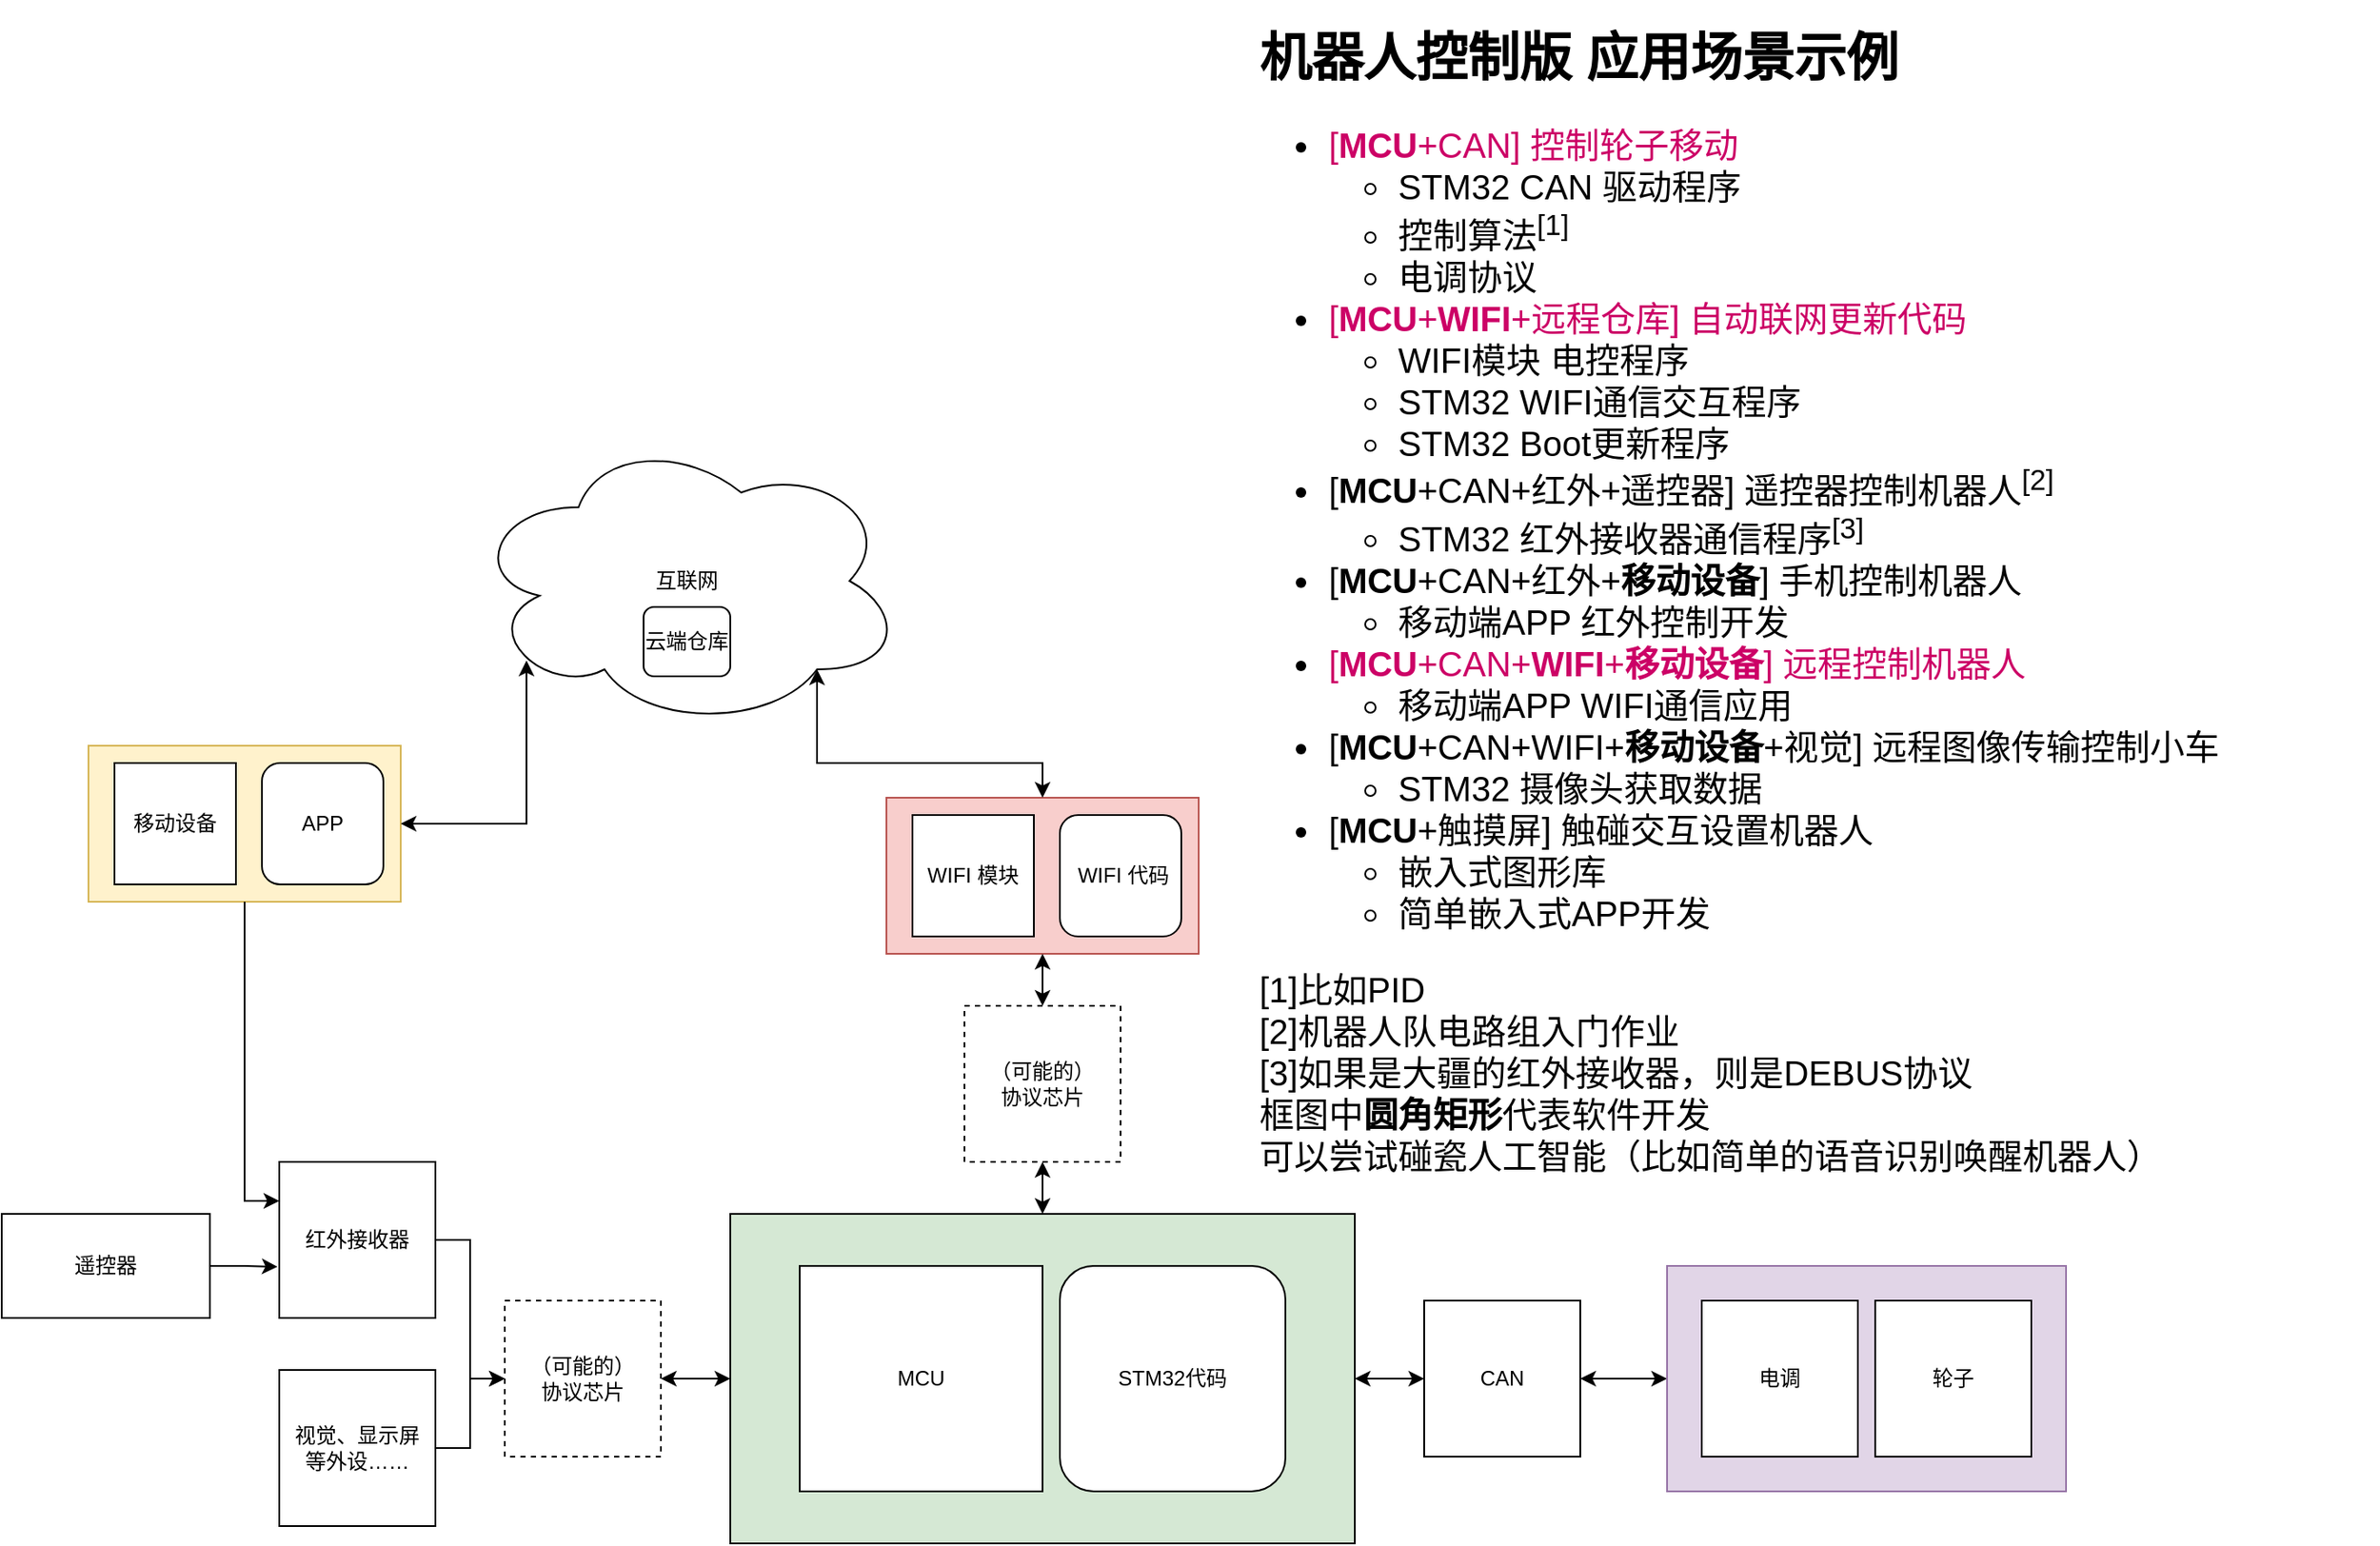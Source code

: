 <mxfile version="21.1.2" type="device">
  <diagram name="Page-1" id="pfcniJRLq6g_gprmVm_X">
    <mxGraphModel dx="2950" dy="2370" grid="1" gridSize="10" guides="1" tooltips="1" connect="1" arrows="1" fold="1" page="1" pageScale="1" pageWidth="850" pageHeight="1100" math="0" shadow="0">
      <root>
        <mxCell id="0" />
        <mxCell id="1" parent="0" />
        <mxCell id="XPb6b2bPDCDjQBKjdTwz-32" style="edgeStyle=orthogonalEdgeStyle;rounded=0;orthogonalLoop=1;jettySize=auto;html=1;exitX=0;exitY=0.5;exitDx=0;exitDy=0;entryX=1;entryY=0.5;entryDx=0;entryDy=0;startArrow=classic;startFill=1;" parent="1" source="XPb6b2bPDCDjQBKjdTwz-12" target="XPb6b2bPDCDjQBKjdTwz-5" edge="1">
          <mxGeometry relative="1" as="geometry" />
        </mxCell>
        <mxCell id="XPb6b2bPDCDjQBKjdTwz-33" style="edgeStyle=orthogonalEdgeStyle;rounded=0;orthogonalLoop=1;jettySize=auto;html=1;entryX=0;entryY=0.5;entryDx=0;entryDy=0;startArrow=classic;startFill=1;" parent="1" source="XPb6b2bPDCDjQBKjdTwz-12" target="XPb6b2bPDCDjQBKjdTwz-19" edge="1">
          <mxGeometry relative="1" as="geometry" />
        </mxCell>
        <mxCell id="XPb6b2bPDCDjQBKjdTwz-12" value="CAN" style="whiteSpace=wrap;html=1;aspect=fixed;" parent="1" vertex="1">
          <mxGeometry x="500" y="400" width="90" height="90" as="geometry" />
        </mxCell>
        <mxCell id="1EyvT61QuPQEyxA0M2qB-9" style="edgeStyle=orthogonalEdgeStyle;rounded=0;orthogonalLoop=1;jettySize=auto;html=1;entryX=1;entryY=0.5;entryDx=0;entryDy=0;startArrow=classic;startFill=1;endArrow=none;endFill=0;" edge="1" parent="1" source="XPb6b2bPDCDjQBKjdTwz-13" target="XPb6b2bPDCDjQBKjdTwz-21">
          <mxGeometry relative="1" as="geometry" />
        </mxCell>
        <mxCell id="XPb6b2bPDCDjQBKjdTwz-13" value="（可能的）&lt;br&gt;协议芯片" style="whiteSpace=wrap;html=1;aspect=fixed;dashed=1;" parent="1" vertex="1">
          <mxGeometry x="-30" y="400" width="90" height="90" as="geometry" />
        </mxCell>
        <mxCell id="XPb6b2bPDCDjQBKjdTwz-20" value="" style="group" parent="1" vertex="1" connectable="0">
          <mxGeometry x="640" y="380" width="230" height="130" as="geometry" />
        </mxCell>
        <mxCell id="XPb6b2bPDCDjQBKjdTwz-19" value="" style="rounded=0;whiteSpace=wrap;html=1;fillColor=#e1d5e7;strokeColor=#9673a6;" parent="XPb6b2bPDCDjQBKjdTwz-20" vertex="1">
          <mxGeometry width="230" height="130" as="geometry" />
        </mxCell>
        <mxCell id="XPb6b2bPDCDjQBKjdTwz-14" value="电调" style="whiteSpace=wrap;html=1;aspect=fixed;" parent="XPb6b2bPDCDjQBKjdTwz-20" vertex="1">
          <mxGeometry x="20" y="20" width="90" height="90" as="geometry" />
        </mxCell>
        <mxCell id="XPb6b2bPDCDjQBKjdTwz-15" value="轮子" style="whiteSpace=wrap;html=1;aspect=fixed;" parent="XPb6b2bPDCDjQBKjdTwz-20" vertex="1">
          <mxGeometry x="120" y="20" width="90" height="90" as="geometry" />
        </mxCell>
        <mxCell id="XPb6b2bPDCDjQBKjdTwz-21" value="红外接收器" style="whiteSpace=wrap;html=1;aspect=fixed;" parent="1" vertex="1">
          <mxGeometry x="-160" y="320" width="90" height="90" as="geometry" />
        </mxCell>
        <mxCell id="XPb6b2bPDCDjQBKjdTwz-22" value="" style="group" parent="1" vertex="1" connectable="0">
          <mxGeometry x="100" y="350" width="360" height="190" as="geometry" />
        </mxCell>
        <mxCell id="XPb6b2bPDCDjQBKjdTwz-11" value="" style="group;fillColor=#d5e8d4;strokeColor=#82b366;fillStyle=solid;container=0;" parent="XPb6b2bPDCDjQBKjdTwz-22" vertex="1" connectable="0">
          <mxGeometry width="360" height="190" as="geometry" />
        </mxCell>
        <mxCell id="XPb6b2bPDCDjQBKjdTwz-1" value="MCU" style="rounded=0;whiteSpace=wrap;html=1;shadow=0;glass=0;" parent="XPb6b2bPDCDjQBKjdTwz-22" vertex="1">
          <mxGeometry x="40" y="30" width="140" height="130" as="geometry" />
        </mxCell>
        <mxCell id="XPb6b2bPDCDjQBKjdTwz-5" value="" style="rounded=0;whiteSpace=wrap;html=1;fillStyle=auto;fillColor=none;" parent="XPb6b2bPDCDjQBKjdTwz-22" vertex="1">
          <mxGeometry width="360" height="190" as="geometry" />
        </mxCell>
        <mxCell id="XPb6b2bPDCDjQBKjdTwz-4" value="STM32代码" style="whiteSpace=wrap;html=1;aspect=fixed;rounded=1;" parent="XPb6b2bPDCDjQBKjdTwz-22" vertex="1">
          <mxGeometry x="190" y="30" width="130" height="130" as="geometry" />
        </mxCell>
        <mxCell id="XPb6b2bPDCDjQBKjdTwz-25" value="" style="group" parent="1" vertex="1" connectable="0">
          <mxGeometry x="190" y="110" width="180" height="90" as="geometry" />
        </mxCell>
        <mxCell id="XPb6b2bPDCDjQBKjdTwz-9" value="" style="rounded=0;whiteSpace=wrap;html=1;fillColor=#f8cecc;container=0;strokeColor=#b85450;fillStyle=solid;gradientColor=none;" parent="XPb6b2bPDCDjQBKjdTwz-25" vertex="1">
          <mxGeometry width="180" height="90" as="geometry" />
        </mxCell>
        <mxCell id="XPb6b2bPDCDjQBKjdTwz-2" value="WIFI 模块" style="whiteSpace=wrap;html=1;aspect=fixed;container=0;" parent="XPb6b2bPDCDjQBKjdTwz-25" vertex="1">
          <mxGeometry x="15" y="10" width="70" height="70" as="geometry" />
        </mxCell>
        <mxCell id="XPb6b2bPDCDjQBKjdTwz-8" value="&amp;nbsp;WIFI 代码" style="whiteSpace=wrap;html=1;aspect=fixed;container=0;rounded=1;" parent="XPb6b2bPDCDjQBKjdTwz-25" vertex="1">
          <mxGeometry x="100" y="10" width="70" height="70" as="geometry" />
        </mxCell>
        <mxCell id="XPb6b2bPDCDjQBKjdTwz-26" value="" style="group" parent="1" vertex="1" connectable="0">
          <mxGeometry x="-270" y="80" width="180" height="90" as="geometry" />
        </mxCell>
        <mxCell id="XPb6b2bPDCDjQBKjdTwz-16" value="" style="rounded=0;whiteSpace=wrap;html=1;fillColor=#fff2cc;container=0;strokeColor=#d6b656;fillStyle=solid;" parent="XPb6b2bPDCDjQBKjdTwz-26" vertex="1">
          <mxGeometry width="180" height="90" as="geometry" />
        </mxCell>
        <mxCell id="XPb6b2bPDCDjQBKjdTwz-17" value="移动设备" style="whiteSpace=wrap;html=1;aspect=fixed;container=0;" parent="XPb6b2bPDCDjQBKjdTwz-26" vertex="1">
          <mxGeometry x="15" y="10" width="70" height="70" as="geometry" />
        </mxCell>
        <mxCell id="XPb6b2bPDCDjQBKjdTwz-18" value="APP" style="whiteSpace=wrap;html=1;aspect=fixed;container=0;rounded=1;" parent="XPb6b2bPDCDjQBKjdTwz-26" vertex="1">
          <mxGeometry x="100" y="10" width="70" height="70" as="geometry" />
        </mxCell>
        <mxCell id="XPb6b2bPDCDjQBKjdTwz-34" style="edgeStyle=orthogonalEdgeStyle;rounded=0;orthogonalLoop=1;jettySize=auto;html=1;entryX=1;entryY=0.5;entryDx=0;entryDy=0;startArrow=classic;startFill=1;" parent="1" source="XPb6b2bPDCDjQBKjdTwz-5" target="XPb6b2bPDCDjQBKjdTwz-13" edge="1">
          <mxGeometry relative="1" as="geometry" />
        </mxCell>
        <mxCell id="1EyvT61QuPQEyxA0M2qB-2" style="edgeStyle=orthogonalEdgeStyle;rounded=0;orthogonalLoop=1;jettySize=auto;html=1;entryX=0.5;entryY=0;entryDx=0;entryDy=0;startArrow=classic;startFill=1;" edge="1" parent="1" source="1EyvT61QuPQEyxA0M2qB-1" target="XPb6b2bPDCDjQBKjdTwz-5">
          <mxGeometry relative="1" as="geometry" />
        </mxCell>
        <mxCell id="1EyvT61QuPQEyxA0M2qB-1" value="（可能的）&lt;br&gt;协议芯片" style="whiteSpace=wrap;html=1;aspect=fixed;dashed=1;" vertex="1" parent="1">
          <mxGeometry x="235" y="230" width="90" height="90" as="geometry" />
        </mxCell>
        <mxCell id="1EyvT61QuPQEyxA0M2qB-3" style="edgeStyle=orthogonalEdgeStyle;rounded=0;orthogonalLoop=1;jettySize=auto;html=1;entryX=0.5;entryY=0;entryDx=0;entryDy=0;startArrow=classic;startFill=1;" edge="1" parent="1" source="XPb6b2bPDCDjQBKjdTwz-9" target="1EyvT61QuPQEyxA0M2qB-1">
          <mxGeometry relative="1" as="geometry" />
        </mxCell>
        <mxCell id="1EyvT61QuPQEyxA0M2qB-4" value="互联网" style="ellipse;shape=cloud;whiteSpace=wrap;html=1;" vertex="1" parent="1">
          <mxGeometry x="-50" y="-100" width="250" height="170" as="geometry" />
        </mxCell>
        <mxCell id="1EyvT61QuPQEyxA0M2qB-10" value="云端仓库" style="rounded=1;whiteSpace=wrap;html=1;" vertex="1" parent="1">
          <mxGeometry x="50" width="50" height="40" as="geometry" />
        </mxCell>
        <mxCell id="1EyvT61QuPQEyxA0M2qB-11" style="edgeStyle=orthogonalEdgeStyle;rounded=0;orthogonalLoop=1;jettySize=auto;html=1;entryX=0.13;entryY=0.77;entryDx=0;entryDy=0;entryPerimeter=0;startArrow=classic;startFill=1;" edge="1" parent="1" source="XPb6b2bPDCDjQBKjdTwz-16" target="1EyvT61QuPQEyxA0M2qB-4">
          <mxGeometry relative="1" as="geometry" />
        </mxCell>
        <mxCell id="1EyvT61QuPQEyxA0M2qB-12" style="edgeStyle=orthogonalEdgeStyle;rounded=0;orthogonalLoop=1;jettySize=auto;html=1;entryX=0.8;entryY=0.8;entryDx=0;entryDy=0;entryPerimeter=0;startArrow=classic;startFill=1;" edge="1" parent="1" source="XPb6b2bPDCDjQBKjdTwz-9" target="1EyvT61QuPQEyxA0M2qB-4">
          <mxGeometry relative="1" as="geometry" />
        </mxCell>
        <mxCell id="1EyvT61QuPQEyxA0M2qB-15" style="edgeStyle=orthogonalEdgeStyle;rounded=0;orthogonalLoop=1;jettySize=auto;html=1;entryX=0;entryY=0.25;entryDx=0;entryDy=0;" edge="1" parent="1" source="XPb6b2bPDCDjQBKjdTwz-16" target="XPb6b2bPDCDjQBKjdTwz-21">
          <mxGeometry relative="1" as="geometry" />
        </mxCell>
        <mxCell id="1EyvT61QuPQEyxA0M2qB-17" style="edgeStyle=orthogonalEdgeStyle;rounded=0;orthogonalLoop=1;jettySize=auto;html=1;entryX=-0.011;entryY=0.672;entryDx=0;entryDy=0;entryPerimeter=0;" edge="1" parent="1" source="1EyvT61QuPQEyxA0M2qB-16" target="XPb6b2bPDCDjQBKjdTwz-21">
          <mxGeometry relative="1" as="geometry" />
        </mxCell>
        <mxCell id="1EyvT61QuPQEyxA0M2qB-16" value="遥控器" style="rounded=0;whiteSpace=wrap;html=1;" vertex="1" parent="1">
          <mxGeometry x="-320" y="350" width="120" height="60" as="geometry" />
        </mxCell>
        <mxCell id="1EyvT61QuPQEyxA0M2qB-21" style="edgeStyle=orthogonalEdgeStyle;rounded=0;orthogonalLoop=1;jettySize=auto;html=1;entryX=0;entryY=0.5;entryDx=0;entryDy=0;" edge="1" parent="1" source="1EyvT61QuPQEyxA0M2qB-19" target="XPb6b2bPDCDjQBKjdTwz-13">
          <mxGeometry relative="1" as="geometry" />
        </mxCell>
        <mxCell id="1EyvT61QuPQEyxA0M2qB-19" value="视觉、显示屏&lt;br&gt;等外设……" style="whiteSpace=wrap;html=1;aspect=fixed;" vertex="1" parent="1">
          <mxGeometry x="-160" y="440" width="90" height="90" as="geometry" />
        </mxCell>
        <mxCell id="1EyvT61QuPQEyxA0M2qB-25" value="&lt;h1 style=&quot;&quot;&gt;&lt;font style=&quot;font-size: 30px;&quot;&gt;机器人控制版 应用场景示例&lt;/font&gt;&lt;/h1&gt;&lt;p style=&quot;font-size: 20px;&quot;&gt;&lt;/p&gt;&lt;ul style=&quot;font-size: 20px;&quot;&gt;&lt;li style=&quot;&quot;&gt;&lt;font color=&quot;#cc0066&quot; style=&quot;font-size: 20px;&quot;&gt;[&lt;b style=&quot;&quot;&gt;MCU&lt;/b&gt;+CAN] 控制轮子移动&lt;/font&gt;&lt;/li&gt;&lt;ul style=&quot;&quot;&gt;&lt;li&gt;&lt;font style=&quot;font-size: 20px;&quot;&gt;STM32 CAN 驱动程序&lt;/font&gt;&lt;/li&gt;&lt;li&gt;&lt;font style=&quot;font-size: 20px;&quot;&gt;控制算法&lt;sup&gt;[1]&lt;/sup&gt;&lt;/font&gt;&lt;/li&gt;&lt;li&gt;&lt;font style=&quot;font-size: 20px;&quot;&gt;电调协议&lt;/font&gt;&lt;/li&gt;&lt;/ul&gt;&lt;li style=&quot;&quot;&gt;&lt;font color=&quot;#cc0066&quot; style=&quot;font-size: 20px;&quot;&gt;[&lt;b style=&quot;&quot;&gt;MCU&lt;/b&gt;+&lt;b style=&quot;&quot;&gt;WIFI&lt;/b&gt;+远程仓库] 自动联网更新代码&amp;nbsp;&lt;/font&gt;&lt;/li&gt;&lt;ul style=&quot;&quot;&gt;&lt;li&gt;&lt;font style=&quot;font-size: 20px;&quot;&gt;WIFI模块 电控程序&lt;/font&gt;&lt;/li&gt;&lt;li&gt;&lt;font style=&quot;font-size: 20px;&quot;&gt;STM32 WIFI通信交互程序&lt;/font&gt;&lt;/li&gt;&lt;li&gt;&lt;font style=&quot;font-size: 20px;&quot;&gt;STM32 Boot更新程序&lt;/font&gt;&lt;/li&gt;&lt;/ul&gt;&lt;li style=&quot;&quot;&gt;&lt;font style=&quot;font-size: 20px;&quot;&gt;[&lt;b&gt;MCU&lt;/b&gt;+CAN+红外+遥控器] 遥控器控制机器人&lt;sup&gt;[2]&lt;/sup&gt;&lt;/font&gt;&lt;/li&gt;&lt;ul style=&quot;&quot;&gt;&lt;li&gt;&lt;font style=&quot;font-size: 20px;&quot;&gt;STM32 红外接收器通信程序&lt;sup&gt;[3]&lt;/sup&gt;&lt;/font&gt;&lt;/li&gt;&lt;/ul&gt;&lt;li style=&quot;&quot;&gt;&lt;font style=&quot;font-size: 20px;&quot;&gt;[&lt;b&gt;MCU&lt;/b&gt;+CAN+红外+&lt;b&gt;移动设备&lt;/b&gt;] 手机控制机器人&lt;/font&gt;&lt;/li&gt;&lt;ul style=&quot;&quot;&gt;&lt;li&gt;&lt;font style=&quot;font-size: 20px;&quot;&gt;移动端APP 红外控制开发&lt;/font&gt;&lt;/li&gt;&lt;/ul&gt;&lt;li style=&quot;&quot;&gt;&lt;font color=&quot;#cc0066&quot; style=&quot;font-size: 20px;&quot;&gt;[&lt;b&gt;MCU&lt;/b&gt;+CAN+&lt;b&gt;WIFI&lt;/b&gt;+&lt;b&gt;移动设备&lt;/b&gt;] 远程控制机器人&lt;/font&gt;&lt;/li&gt;&lt;ul style=&quot;&quot;&gt;&lt;li&gt;&lt;font style=&quot;font-size: 20px;&quot;&gt;移动端APP WIFI通信应用&lt;/font&gt;&lt;/li&gt;&lt;/ul&gt;&lt;li style=&quot;&quot;&gt;&lt;font style=&quot;font-size: 20px;&quot;&gt;[&lt;b&gt;MCU&lt;/b&gt;+CAN+WIFI+&lt;b&gt;移动设备&lt;/b&gt;+视觉] 远程图像传输控制小车&lt;br&gt;&lt;/font&gt;&lt;/li&gt;&lt;ul style=&quot;&quot;&gt;&lt;li&gt;&lt;font style=&quot;font-size: 20px;&quot;&gt;STM32 摄像头获取数据&lt;/font&gt;&lt;/li&gt;&lt;/ul&gt;&lt;li style=&quot;&quot;&gt;&lt;font style=&quot;font-size: 20px;&quot;&gt;[&lt;b&gt;MCU&lt;/b&gt;+触摸屏] 触碰交互设置机器人&lt;/font&gt;&lt;/li&gt;&lt;ul style=&quot;&quot;&gt;&lt;li style=&quot;&quot;&gt;&lt;font style=&quot;font-size: 20px;&quot;&gt;嵌入式图形库&lt;/font&gt;&lt;/li&gt;&lt;li style=&quot;&quot;&gt;&lt;font style=&quot;font-size: 20px;&quot;&gt;简单嵌入式APP开发&lt;/font&gt;&lt;/li&gt;&lt;/ul&gt;&lt;/ul&gt;&lt;div&gt;&lt;span style=&quot;font-size: 20px;&quot;&gt;[1]比如PID&lt;/span&gt;&lt;/div&gt;&lt;div&gt;&lt;span style=&quot;font-size: 20px;&quot;&gt;[2]机器人队电路组入门作业&lt;/span&gt;&lt;/div&gt;&lt;div&gt;&lt;span style=&quot;font-size: 20px;&quot;&gt;[3]如果是大疆的红外接收器，则是DEBUS协议&lt;/span&gt;&lt;/div&gt;&lt;div&gt;&lt;span style=&quot;font-size: 20px;&quot;&gt;框图中&lt;b&gt;圆角矩形&lt;/b&gt;代表软件开发&lt;/span&gt;&lt;/div&gt;&lt;div&gt;&lt;span style=&quot;font-size: 20px;&quot;&gt;可以尝试碰瓷人工智能（比如简单的语音识别唤醒机器人）&lt;/span&gt;&lt;/div&gt;&lt;p&gt;&lt;/p&gt;" style="text;html=1;strokeColor=none;fillColor=none;spacing=5;spacingTop=-20;whiteSpace=wrap;overflow=hidden;rounded=0;" vertex="1" parent="1">
          <mxGeometry x="400" y="-340" width="650" height="680" as="geometry" />
        </mxCell>
      </root>
    </mxGraphModel>
  </diagram>
</mxfile>
